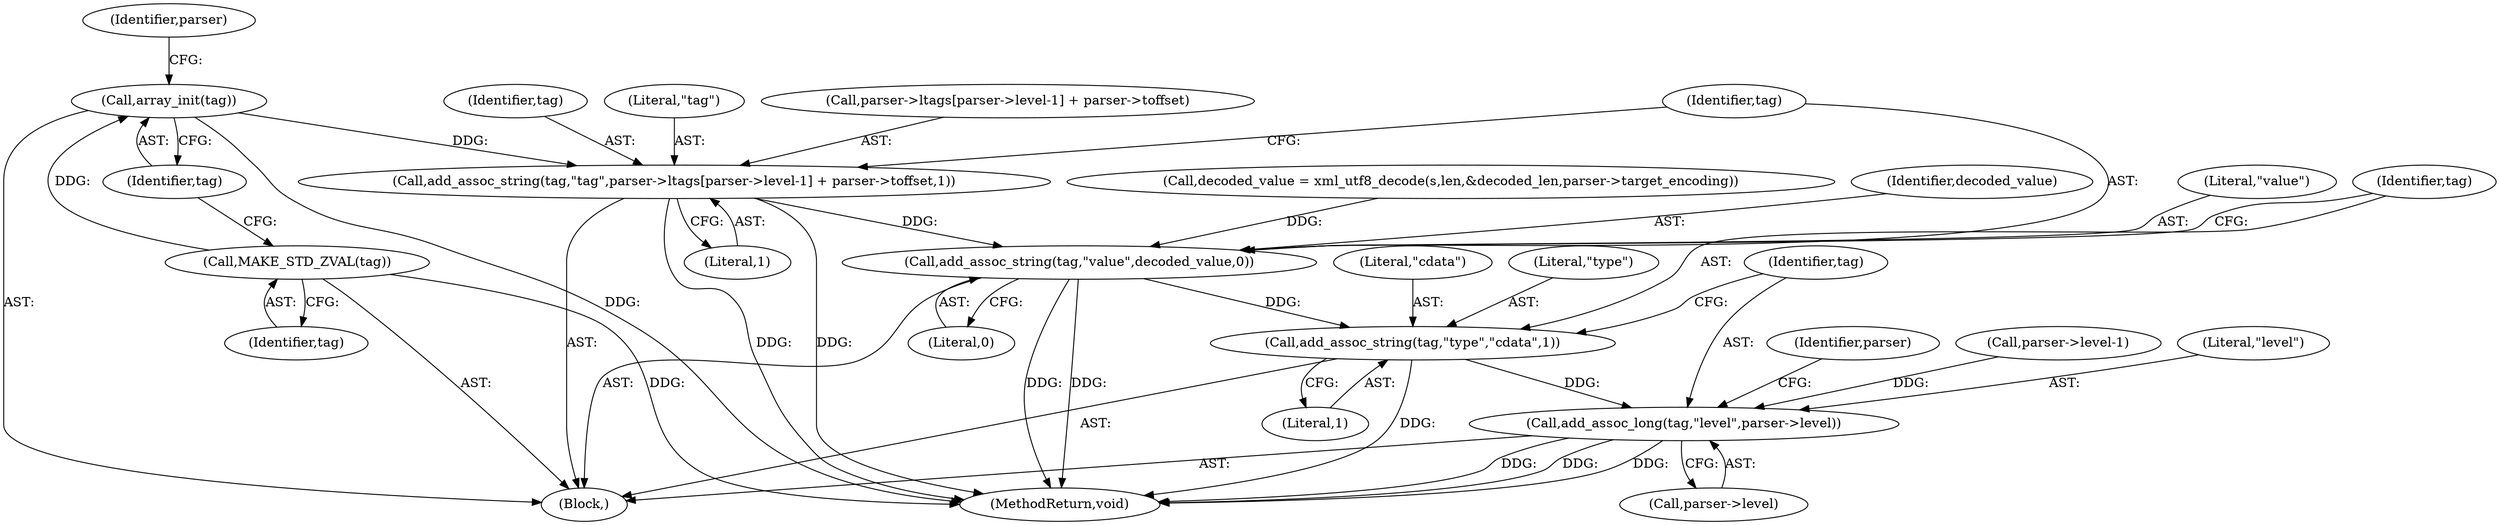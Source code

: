 digraph "0_php_dccda88f27a084bcbbb30198ace12b4e7ae961cc_4@pointer" {
"1000413" [label="(Call,add_assoc_string(tag,\"tag\",parser->ltags[parser->level-1] + parser->toffset,1))"];
"1000396" [label="(Call,array_init(tag))"];
"1000394" [label="(Call,MAKE_STD_ZVAL(tag))"];
"1000430" [label="(Call,add_assoc_string(tag,\"value\",decoded_value,0))"];
"1000435" [label="(Call,add_assoc_string(tag,\"type\",\"cdata\",1))"];
"1000440" [label="(Call,add_assoc_long(tag,\"level\",parser->level))"];
"1000393" [label="(Block,)"];
"1000429" [label="(Literal,1)"];
"1000440" [label="(Call,add_assoc_long(tag,\"level\",parser->level))"];
"1000432" [label="(Literal,\"value\")"];
"1000471" [label="(MethodReturn,void)"];
"1000430" [label="(Call,add_assoc_string(tag,\"value\",decoded_value,0))"];
"1000437" [label="(Literal,\"type\")"];
"1000414" [label="(Identifier,tag)"];
"1000396" [label="(Call,array_init(tag))"];
"1000413" [label="(Call,add_assoc_string(tag,\"tag\",parser->ltags[parser->level-1] + parser->toffset,1))"];
"1000394" [label="(Call,MAKE_STD_ZVAL(tag))"];
"1000397" [label="(Identifier,tag)"];
"1000435" [label="(Call,add_assoc_string(tag,\"type\",\"cdata\",1))"];
"1000431" [label="(Identifier,tag)"];
"1000399" [label="(Identifier,parser)"];
"1000439" [label="(Literal,1)"];
"1000421" [label="(Call,parser->level-1)"];
"1000442" [label="(Literal,\"level\")"];
"1000415" [label="(Literal,\"tag\")"];
"1000443" [label="(Call,parser->level)"];
"1000169" [label="(Call,decoded_value = xml_utf8_decode(s,len,&decoded_len,parser->target_encoding))"];
"1000433" [label="(Identifier,decoded_value)"];
"1000395" [label="(Identifier,tag)"];
"1000416" [label="(Call,parser->ltags[parser->level-1] + parser->toffset)"];
"1000438" [label="(Literal,\"cdata\")"];
"1000441" [label="(Identifier,tag)"];
"1000434" [label="(Literal,0)"];
"1000436" [label="(Identifier,tag)"];
"1000449" [label="(Identifier,parser)"];
"1000413" -> "1000393"  [label="AST: "];
"1000413" -> "1000429"  [label="CFG: "];
"1000414" -> "1000413"  [label="AST: "];
"1000415" -> "1000413"  [label="AST: "];
"1000416" -> "1000413"  [label="AST: "];
"1000429" -> "1000413"  [label="AST: "];
"1000431" -> "1000413"  [label="CFG: "];
"1000413" -> "1000471"  [label="DDG: "];
"1000413" -> "1000471"  [label="DDG: "];
"1000396" -> "1000413"  [label="DDG: "];
"1000413" -> "1000430"  [label="DDG: "];
"1000396" -> "1000393"  [label="AST: "];
"1000396" -> "1000397"  [label="CFG: "];
"1000397" -> "1000396"  [label="AST: "];
"1000399" -> "1000396"  [label="CFG: "];
"1000396" -> "1000471"  [label="DDG: "];
"1000394" -> "1000396"  [label="DDG: "];
"1000394" -> "1000393"  [label="AST: "];
"1000394" -> "1000395"  [label="CFG: "];
"1000395" -> "1000394"  [label="AST: "];
"1000397" -> "1000394"  [label="CFG: "];
"1000394" -> "1000471"  [label="DDG: "];
"1000430" -> "1000393"  [label="AST: "];
"1000430" -> "1000434"  [label="CFG: "];
"1000431" -> "1000430"  [label="AST: "];
"1000432" -> "1000430"  [label="AST: "];
"1000433" -> "1000430"  [label="AST: "];
"1000434" -> "1000430"  [label="AST: "];
"1000436" -> "1000430"  [label="CFG: "];
"1000430" -> "1000471"  [label="DDG: "];
"1000430" -> "1000471"  [label="DDG: "];
"1000169" -> "1000430"  [label="DDG: "];
"1000430" -> "1000435"  [label="DDG: "];
"1000435" -> "1000393"  [label="AST: "];
"1000435" -> "1000439"  [label="CFG: "];
"1000436" -> "1000435"  [label="AST: "];
"1000437" -> "1000435"  [label="AST: "];
"1000438" -> "1000435"  [label="AST: "];
"1000439" -> "1000435"  [label="AST: "];
"1000441" -> "1000435"  [label="CFG: "];
"1000435" -> "1000471"  [label="DDG: "];
"1000435" -> "1000440"  [label="DDG: "];
"1000440" -> "1000393"  [label="AST: "];
"1000440" -> "1000443"  [label="CFG: "];
"1000441" -> "1000440"  [label="AST: "];
"1000442" -> "1000440"  [label="AST: "];
"1000443" -> "1000440"  [label="AST: "];
"1000449" -> "1000440"  [label="CFG: "];
"1000440" -> "1000471"  [label="DDG: "];
"1000440" -> "1000471"  [label="DDG: "];
"1000440" -> "1000471"  [label="DDG: "];
"1000421" -> "1000440"  [label="DDG: "];
}
